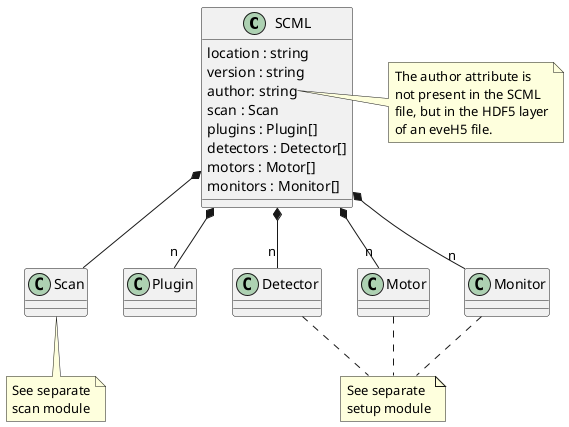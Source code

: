 @startuml

class SCML {
    location : string
    version : string
    author: string
    scan : Scan
    plugins : Plugin[]
    detectors : Detector[]
    motors : Motor[]
    monitors : Monitor[]
}
SCML *-- Scan
SCML *-- "n" Plugin
SCML *-- "n" Detector
SCML *-- "n" Motor
SCML *-- "n" Monitor

note right of SCML::author
    The author attribute is
    not present in the SCML
    file, but in the HDF5 layer
    of an eveH5 file.
end note

note bottom of Scan: See separate\nscan module

note as SetupNote
    See separate
    setup module
end note

Detector .. SetupNote
Motor .. SetupNote
Monitor .. SetupNote

@enduml